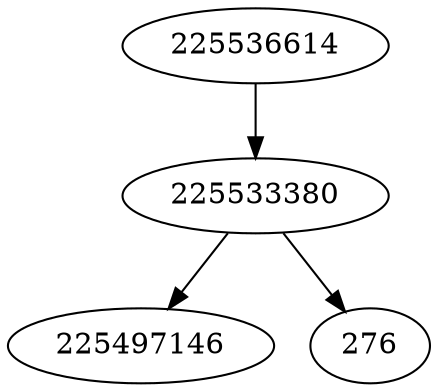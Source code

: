 strict digraph  {
225497146;
225533380;
276;
225536614;
225533380 -> 276;
225533380 -> 225497146;
225536614 -> 225533380;
}
